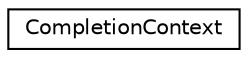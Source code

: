 digraph "Graphical Class Hierarchy"
{
 // LATEX_PDF_SIZE
  edge [fontname="Helvetica",fontsize="10",labelfontname="Helvetica",labelfontsize="10"];
  node [fontname="Helvetica",fontsize="10",shape=record];
  rankdir="LR";
  Node0 [label="CompletionContext",height=0.2,width=0.4,color="black", fillcolor="white", style="filled",URL="$classCompletionContext.html",tooltip="An instance of this is passed to completion source functions."];
}
